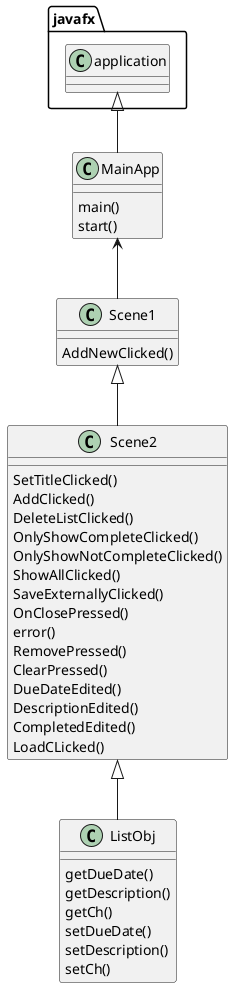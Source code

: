 @startuml
'https://plantuml.com/sequence-diagram


class MainApp {
    main()
    start()
}
class Scene1{
    AddNewClicked()
}
class Scene2{
    SetTitleClicked()
    AddClicked()
    DeleteListClicked()
    OnlyShowCompleteClicked()
    OnlyShowNotCompleteClicked()
    ShowAllClicked()
    SaveExternallyClicked()
    OnClosePressed()
    error()
    RemovePressed()
    ClearPressed()
    DueDateEdited()
    DescriptionEdited()
    CompletedEdited()
    LoadCLicked()
}
class ListObj{
    getDueDate()
    getDescription()
    getCh()
    setDueDate()
    setDescription()
    setCh()
}
javafx.application <|-- MainApp
MainApp <-- Scene1
Scene1 <|-- Scene2
Scene2 <|-- ListObj
@enduml